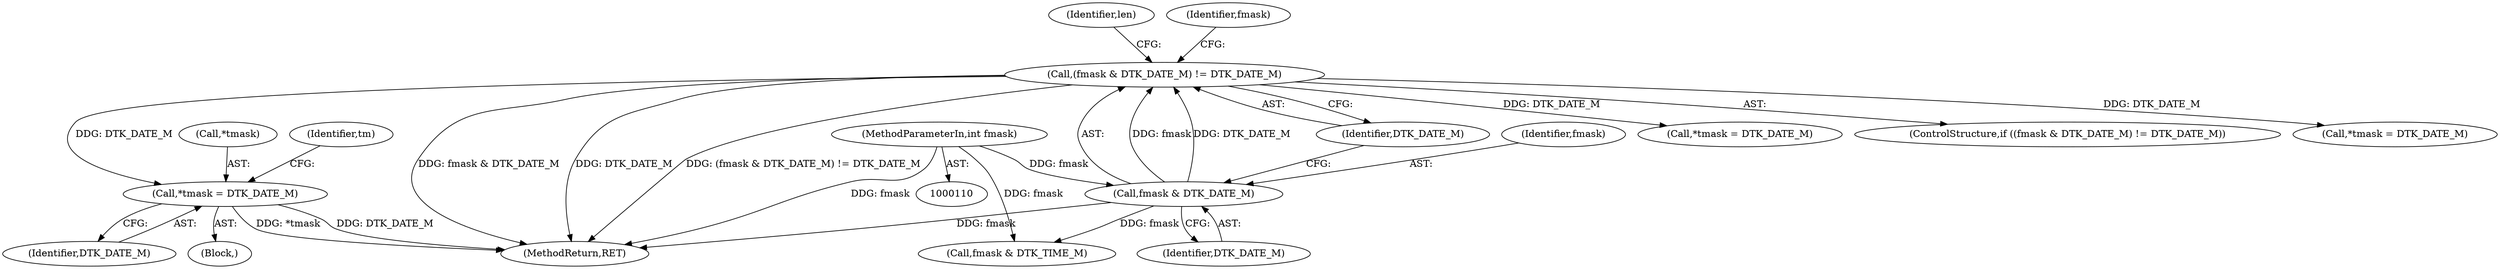digraph "0_postgres_4318daecc959886d001a6e79c6ea853e8b1dfb4b_0@pointer" {
"1000236" [label="(Call,*tmask = DTK_DATE_M)"];
"1000177" [label="(Call,(fmask & DTK_DATE_M) != DTK_DATE_M)"];
"1000178" [label="(Call,fmask & DTK_DATE_M)"];
"1000113" [label="(MethodParameterIn,int fmask)"];
"1000288" [label="(Call,*tmask = DTK_DATE_M)"];
"1000185" [label="(Identifier,len)"];
"1000176" [label="(ControlStructure,if ((fmask & DTK_DATE_M) != DTK_DATE_M))"];
"1000237" [label="(Call,*tmask)"];
"1000181" [label="(Identifier,DTK_DATE_M)"];
"1000327" [label="(Call,fmask & DTK_TIME_M)"];
"1000177" [label="(Call,(fmask & DTK_DATE_M) != DTK_DATE_M)"];
"1000180" [label="(Identifier,DTK_DATE_M)"];
"1000236" [label="(Call,*tmask = DTK_DATE_M)"];
"1000178" [label="(Call,fmask & DTK_DATE_M)"];
"1000113" [label="(MethodParameterIn,int fmask)"];
"1000239" [label="(Identifier,DTK_DATE_M)"];
"1000328" [label="(Identifier,fmask)"];
"1000179" [label="(Identifier,fmask)"];
"1000235" [label="(Block,)"];
"1000421" [label="(MethodReturn,RET)"];
"1000188" [label="(Call,*tmask = DTK_DATE_M)"];
"1000242" [label="(Identifier,tm)"];
"1000236" -> "1000235"  [label="AST: "];
"1000236" -> "1000239"  [label="CFG: "];
"1000237" -> "1000236"  [label="AST: "];
"1000239" -> "1000236"  [label="AST: "];
"1000242" -> "1000236"  [label="CFG: "];
"1000236" -> "1000421"  [label="DDG: *tmask"];
"1000236" -> "1000421"  [label="DDG: DTK_DATE_M"];
"1000177" -> "1000236"  [label="DDG: DTK_DATE_M"];
"1000177" -> "1000176"  [label="AST: "];
"1000177" -> "1000181"  [label="CFG: "];
"1000178" -> "1000177"  [label="AST: "];
"1000181" -> "1000177"  [label="AST: "];
"1000185" -> "1000177"  [label="CFG: "];
"1000328" -> "1000177"  [label="CFG: "];
"1000177" -> "1000421"  [label="DDG: fmask & DTK_DATE_M"];
"1000177" -> "1000421"  [label="DDG: DTK_DATE_M"];
"1000177" -> "1000421"  [label="DDG: (fmask & DTK_DATE_M) != DTK_DATE_M"];
"1000178" -> "1000177"  [label="DDG: fmask"];
"1000178" -> "1000177"  [label="DDG: DTK_DATE_M"];
"1000177" -> "1000188"  [label="DDG: DTK_DATE_M"];
"1000177" -> "1000288"  [label="DDG: DTK_DATE_M"];
"1000178" -> "1000180"  [label="CFG: "];
"1000179" -> "1000178"  [label="AST: "];
"1000180" -> "1000178"  [label="AST: "];
"1000181" -> "1000178"  [label="CFG: "];
"1000178" -> "1000421"  [label="DDG: fmask"];
"1000113" -> "1000178"  [label="DDG: fmask"];
"1000178" -> "1000327"  [label="DDG: fmask"];
"1000113" -> "1000110"  [label="AST: "];
"1000113" -> "1000421"  [label="DDG: fmask"];
"1000113" -> "1000327"  [label="DDG: fmask"];
}
